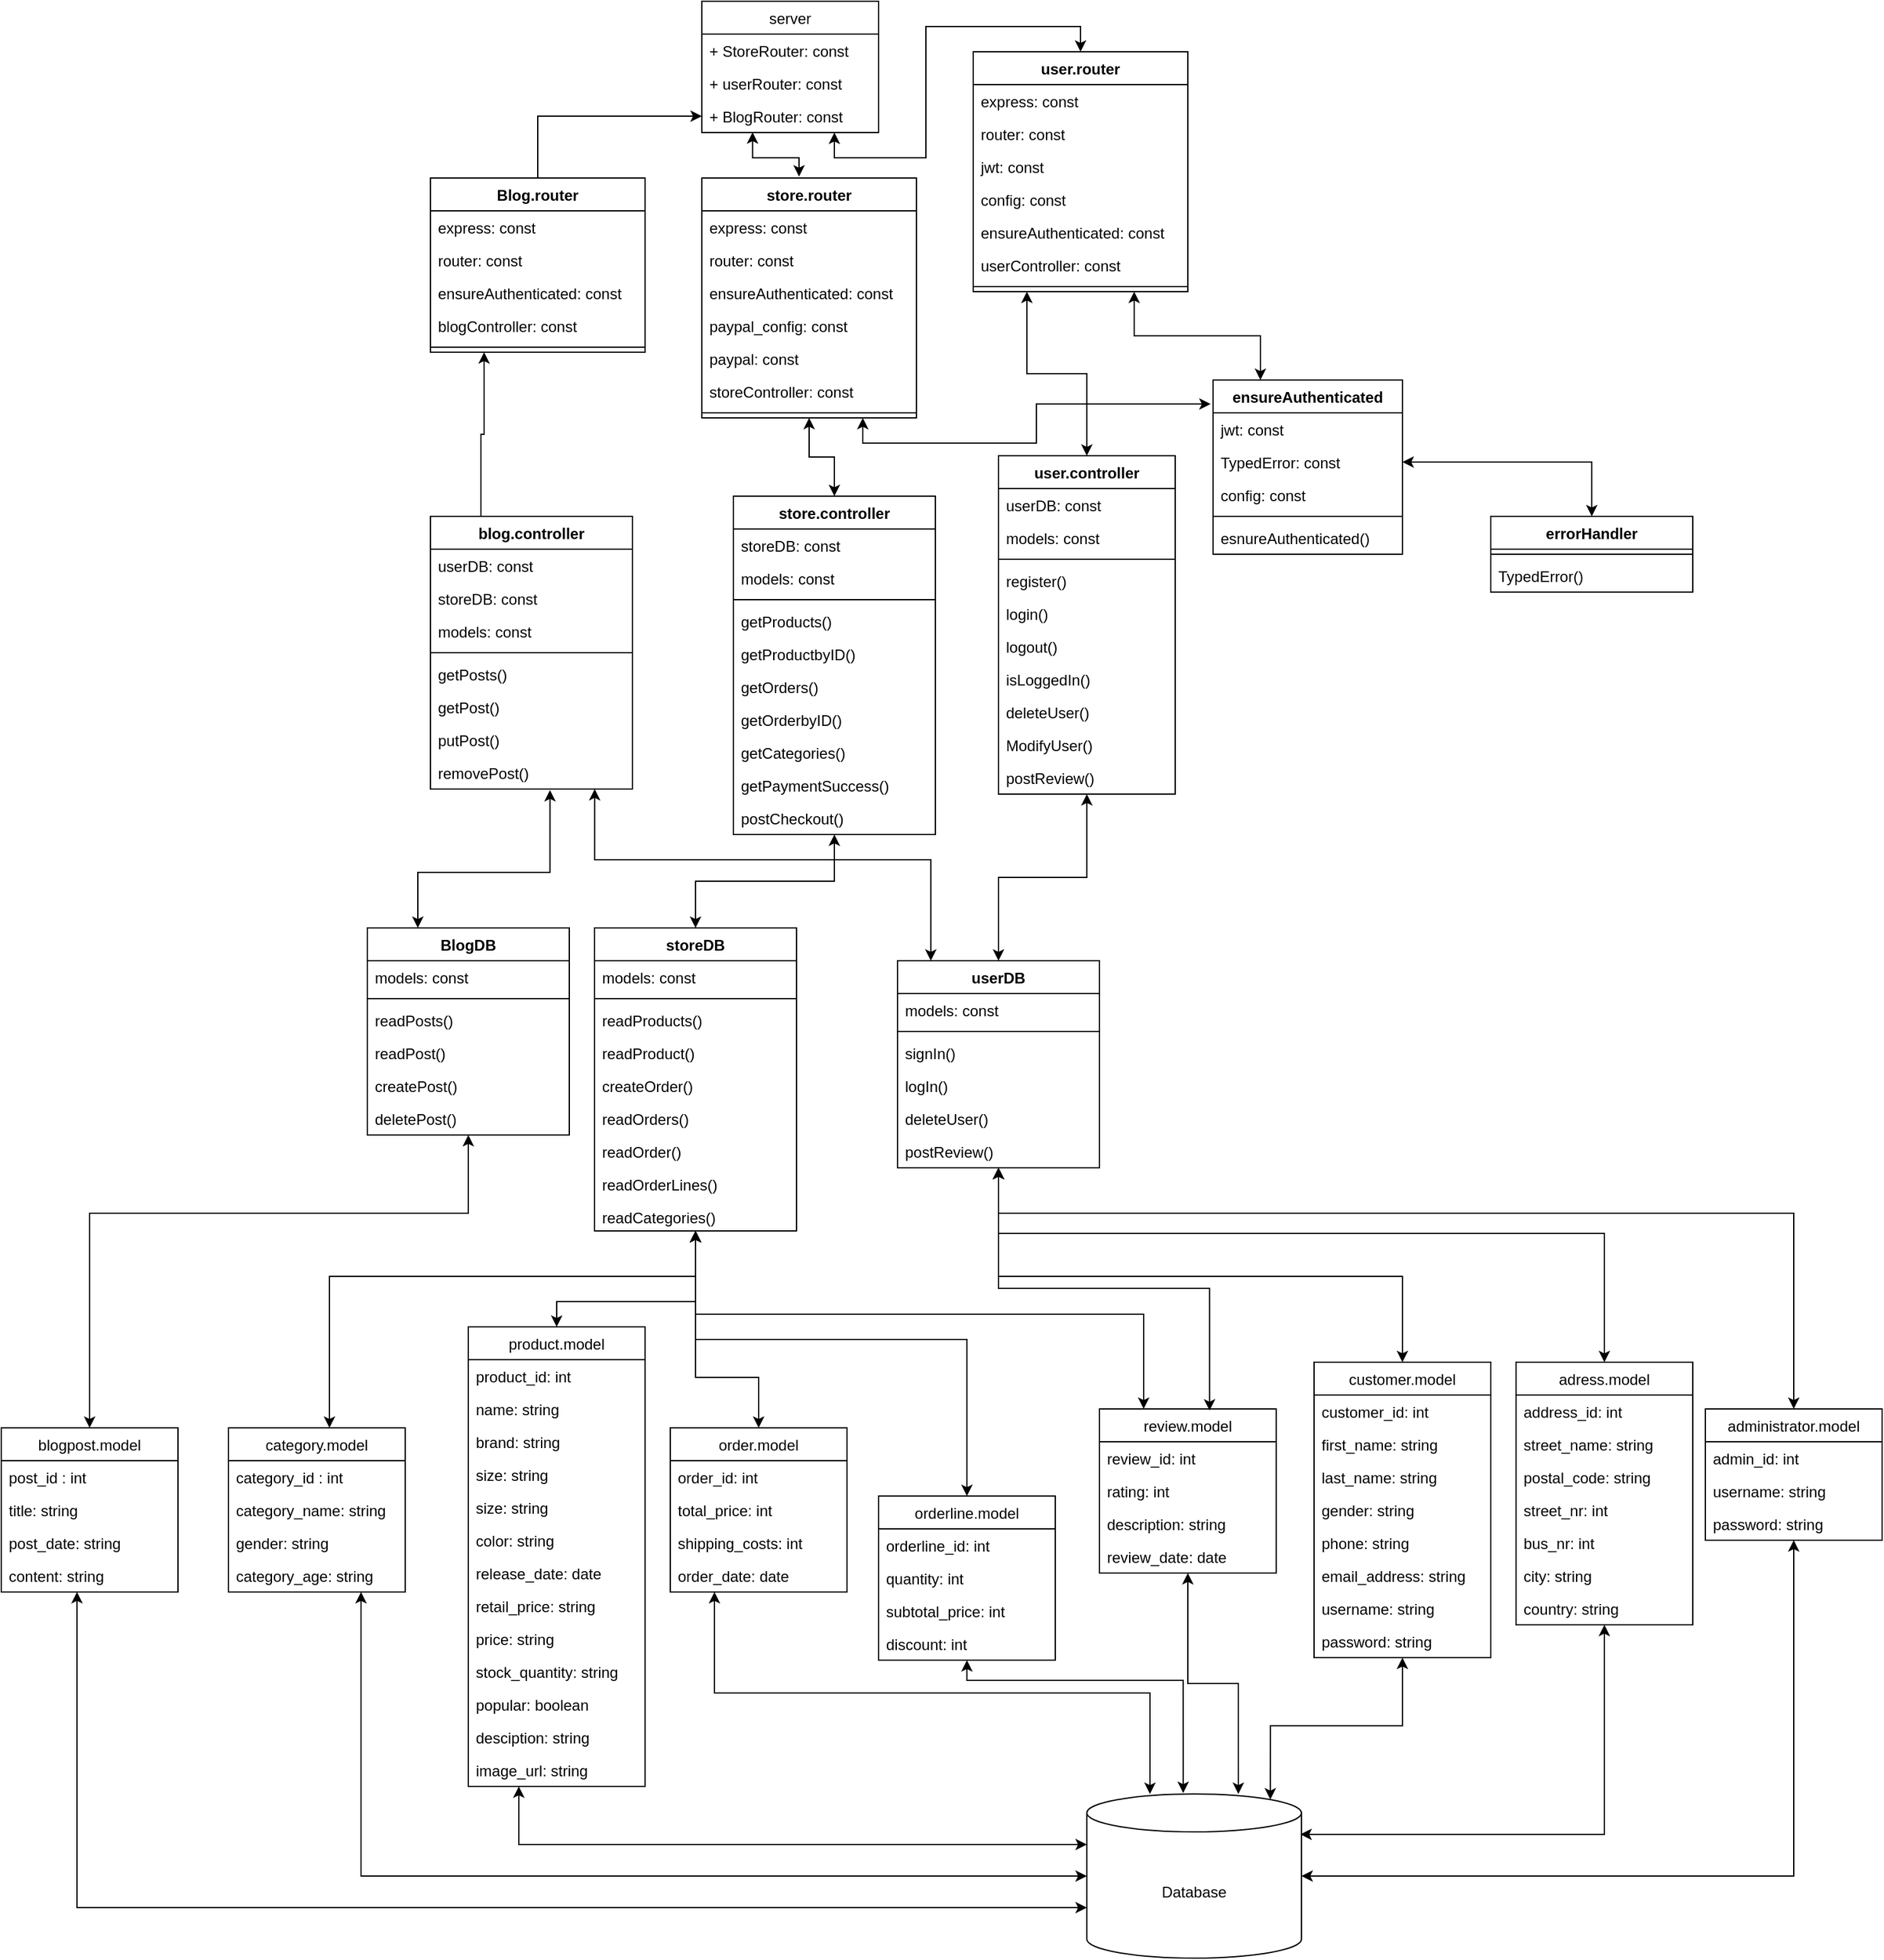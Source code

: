 <mxfile version="13.7.9" type="device"><diagram id="dWJwiuC-98E5kP8GfOJy" name="Page-1"><mxGraphModel dx="1770" dy="639" grid="1" gridSize="10" guides="1" tooltips="1" connect="1" arrows="1" fold="1" page="1" pageScale="1" pageWidth="1200" pageHeight="1920" math="0" shadow="0"><root><mxCell id="0"/><mxCell id="1" parent="0"/><mxCell id="LelX6BHAIcQ2Sh6Xool2-29" style="edgeStyle=orthogonalEdgeStyle;rounded=0;orthogonalLoop=1;jettySize=auto;html=1;exitX=0.287;exitY=0.992;exitDx=0;exitDy=0;entryX=0.453;entryY=-0.006;entryDx=0;entryDy=0;entryPerimeter=0;exitPerimeter=0;startArrow=classic;startFill=1;" parent="1" source="uLIlr8hU7cSh-UF26QbD-9" target="LelX6BHAIcQ2Sh6Xool2-59" edge="1"><mxGeometry relative="1" as="geometry"><mxPoint x="130" y="230" as="targetPoint"/></mxGeometry></mxCell><mxCell id="LelX6BHAIcQ2Sh6Xool2-30" style="edgeStyle=orthogonalEdgeStyle;rounded=0;orthogonalLoop=1;jettySize=auto;html=1;exitX=0.75;exitY=1;exitDx=0;exitDy=0;entryX=0.5;entryY=0;entryDx=0;entryDy=0;startArrow=classic;startFill=1;" parent="1" source="LelX6BHAIcQ2Sh6Xool2-1" target="LelX6BHAIcQ2Sh6Xool2-64" edge="1"><mxGeometry relative="1" as="geometry"><mxPoint x="300" y="59" as="targetPoint"/></mxGeometry></mxCell><mxCell id="LelX6BHAIcQ2Sh6Xool2-21" style="edgeStyle=orthogonalEdgeStyle;rounded=0;orthogonalLoop=1;jettySize=auto;html=1;entryX=0.5;entryY=0;entryDx=0;entryDy=0;exitX=0.5;exitY=1;exitDx=0;exitDy=0;startArrow=classic;startFill=1;" parent="1" source="LelX6BHAIcQ2Sh6Xool2-59" target="LelX6BHAIcQ2Sh6Xool2-47" edge="1"><mxGeometry relative="1" as="geometry"><mxPoint x="119.08" y="396" as="sourcePoint"/><mxPoint x="121.04" y="432.08" as="targetPoint"/></mxGeometry></mxCell><mxCell id="LelX6BHAIcQ2Sh6Xool2-28" style="edgeStyle=orthogonalEdgeStyle;rounded=0;orthogonalLoop=1;jettySize=auto;html=1;entryX=0.5;entryY=0;entryDx=0;entryDy=0;exitX=0.25;exitY=1;exitDx=0;exitDy=0;startArrow=classic;startFill=1;" parent="1" source="LelX6BHAIcQ2Sh6Xool2-64" target="LelX6BHAIcQ2Sh6Xool2-43" edge="1"><mxGeometry relative="1" as="geometry"><mxPoint x="360" y="320" as="sourcePoint"/><mxPoint x="414" y="410" as="targetPoint"/></mxGeometry></mxCell><mxCell id="LelX6BHAIcQ2Sh6Xool2-39" style="edgeStyle=orthogonalEdgeStyle;rounded=0;orthogonalLoop=1;jettySize=auto;html=1;exitX=0.75;exitY=1;exitDx=0;exitDy=0;startArrow=classic;startFill=1;entryX=-0.013;entryY=0.138;entryDx=0;entryDy=0;entryPerimeter=0;" parent="1" source="LelX6BHAIcQ2Sh6Xool2-59" target="LelX6BHAIcQ2Sh6Xool2-52" edge="1"><mxGeometry relative="1" as="geometry"><mxPoint x="159.03" y="396.988" as="sourcePoint"/><mxPoint x="580" y="380" as="targetPoint"/><Array as="points"><mxPoint x="143" y="360"/><mxPoint x="280" y="360"/><mxPoint x="280" y="329"/></Array></mxGeometry></mxCell><mxCell id="LelX6BHAIcQ2Sh6Xool2-40" style="edgeStyle=orthogonalEdgeStyle;rounded=0;orthogonalLoop=1;jettySize=auto;html=1;entryX=0.25;entryY=0;entryDx=0;entryDy=0;exitX=0.75;exitY=1;exitDx=0;exitDy=0;startArrow=classic;startFill=1;" parent="1" source="LelX6BHAIcQ2Sh6Xool2-64" target="LelX6BHAIcQ2Sh6Xool2-52" edge="1"><mxGeometry relative="1" as="geometry"><mxPoint x="600" y="260" as="sourcePoint"/><mxPoint x="540" y="380" as="targetPoint"/></mxGeometry></mxCell><mxCell id="qI-wN5TikFUmdST3_ZhS-9" style="edgeStyle=orthogonalEdgeStyle;rounded=0;orthogonalLoop=1;jettySize=auto;html=1;exitX=0.5;exitY=1;exitDx=0;exitDy=0;startArrow=classic;startFill=1;" parent="1" source="LelX6BHAIcQ2Sh6Xool2-43" target="LelX6BHAIcQ2Sh6Xool2-85" edge="1"><mxGeometry relative="1" as="geometry"/></mxCell><mxCell id="LelX6BHAIcQ2Sh6Xool2-74" style="edgeStyle=orthogonalEdgeStyle;rounded=0;orthogonalLoop=1;jettySize=auto;html=1;exitX=1;exitY=0.5;exitDx=0;exitDy=0;entryX=0.5;entryY=0;entryDx=0;entryDy=0;startArrow=classic;startFill=1;" parent="1" source="LelX6BHAIcQ2Sh6Xool2-38" target="LelX6BHAIcQ2Sh6Xool2-77" edge="1"><mxGeometry relative="1" as="geometry"><mxPoint x="860" y="529" as="targetPoint"/></mxGeometry></mxCell><mxCell id="qI-wN5TikFUmdST3_ZhS-7" style="edgeStyle=orthogonalEdgeStyle;rounded=0;orthogonalLoop=1;jettySize=auto;html=1;exitX=0.5;exitY=1;exitDx=0;exitDy=0;startArrow=classic;startFill=1;" parent="1" source="LelX6BHAIcQ2Sh6Xool2-47" target="LelX6BHAIcQ2Sh6Xool2-81" edge="1"><mxGeometry relative="1" as="geometry"/></mxCell><mxCell id="LelX6BHAIcQ2Sh6Xool2-64" value="user.router" style="swimlane;fontStyle=1;align=center;verticalAlign=top;childLayout=stackLayout;horizontal=1;startSize=26;horizontalStack=0;resizeParent=1;resizeParentMax=0;resizeLast=0;collapsible=1;marginBottom=0;" parent="1" vertex="1"><mxGeometry x="230" y="50" width="170" height="190" as="geometry"/></mxCell><mxCell id="LelX6BHAIcQ2Sh6Xool2-68" value="express: const" style="text;strokeColor=none;fillColor=none;align=left;verticalAlign=top;spacingLeft=4;spacingRight=4;overflow=hidden;rotatable=0;points=[[0,0.5],[1,0.5]];portConstraint=eastwest;" parent="LelX6BHAIcQ2Sh6Xool2-64" vertex="1"><mxGeometry y="26" width="170" height="26" as="geometry"/></mxCell><mxCell id="LelX6BHAIcQ2Sh6Xool2-69" value="router: const" style="text;strokeColor=none;fillColor=none;align=left;verticalAlign=top;spacingLeft=4;spacingRight=4;overflow=hidden;rotatable=0;points=[[0,0.5],[1,0.5]];portConstraint=eastwest;" parent="LelX6BHAIcQ2Sh6Xool2-64" vertex="1"><mxGeometry y="52" width="170" height="26" as="geometry"/></mxCell><mxCell id="LelX6BHAIcQ2Sh6Xool2-71" value="jwt: const" style="text;strokeColor=none;fillColor=none;align=left;verticalAlign=top;spacingLeft=4;spacingRight=4;overflow=hidden;rotatable=0;points=[[0,0.5],[1,0.5]];portConstraint=eastwest;" parent="LelX6BHAIcQ2Sh6Xool2-64" vertex="1"><mxGeometry y="78" width="170" height="26" as="geometry"/></mxCell><mxCell id="LelX6BHAIcQ2Sh6Xool2-72" value="config: const" style="text;strokeColor=none;fillColor=none;align=left;verticalAlign=top;spacingLeft=4;spacingRight=4;overflow=hidden;rotatable=0;points=[[0,0.5],[1,0.5]];portConstraint=eastwest;" parent="LelX6BHAIcQ2Sh6Xool2-64" vertex="1"><mxGeometry y="104" width="170" height="26" as="geometry"/></mxCell><mxCell id="LelX6BHAIcQ2Sh6Xool2-34" value="ensureAuthenticated: const" style="text;strokeColor=none;fillColor=none;align=left;verticalAlign=top;spacingLeft=4;spacingRight=4;overflow=hidden;rotatable=0;points=[[0,0.5],[1,0.5]];portConstraint=eastwest;" parent="LelX6BHAIcQ2Sh6Xool2-64" vertex="1"><mxGeometry y="130" width="170" height="26" as="geometry"/></mxCell><mxCell id="LelX6BHAIcQ2Sh6Xool2-25" value="userController: const" style="text;strokeColor=none;fillColor=none;align=left;verticalAlign=top;spacingLeft=4;spacingRight=4;overflow=hidden;rotatable=0;points=[[0,0.5],[1,0.5]];portConstraint=eastwest;" parent="LelX6BHAIcQ2Sh6Xool2-64" vertex="1"><mxGeometry y="156" width="170" height="26" as="geometry"/></mxCell><mxCell id="LelX6BHAIcQ2Sh6Xool2-66" value="" style="line;strokeWidth=1;fillColor=none;align=left;verticalAlign=middle;spacingTop=-1;spacingLeft=3;spacingRight=3;rotatable=0;labelPosition=right;points=[];portConstraint=eastwest;" parent="LelX6BHAIcQ2Sh6Xool2-64" vertex="1"><mxGeometry y="182" width="170" height="8" as="geometry"/></mxCell><mxCell id="LelX6BHAIcQ2Sh6Xool2-77" value="errorHandler" style="swimlane;fontStyle=1;align=center;verticalAlign=top;childLayout=stackLayout;horizontal=1;startSize=26;horizontalStack=0;resizeParent=1;resizeParentMax=0;resizeLast=0;collapsible=1;marginBottom=0;" parent="1" vertex="1"><mxGeometry x="640" y="418" width="160" height="60" as="geometry"/></mxCell><mxCell id="LelX6BHAIcQ2Sh6Xool2-79" value="" style="line;strokeWidth=1;fillColor=none;align=left;verticalAlign=middle;spacingTop=-1;spacingLeft=3;spacingRight=3;rotatable=0;labelPosition=right;points=[];portConstraint=eastwest;" parent="LelX6BHAIcQ2Sh6Xool2-77" vertex="1"><mxGeometry y="26" width="160" height="8" as="geometry"/></mxCell><mxCell id="LelX6BHAIcQ2Sh6Xool2-80" value="TypedError()" style="text;strokeColor=none;fillColor=none;align=left;verticalAlign=top;spacingLeft=4;spacingRight=4;overflow=hidden;rotatable=0;points=[[0,0.5],[1,0.5]];portConstraint=eastwest;" parent="LelX6BHAIcQ2Sh6Xool2-77" vertex="1"><mxGeometry y="34" width="160" height="26" as="geometry"/></mxCell><mxCell id="uLIlr8hU7cSh-UF26QbD-10" style="edgeStyle=orthogonalEdgeStyle;rounded=0;orthogonalLoop=1;jettySize=auto;html=1;exitX=0.5;exitY=0;exitDx=0;exitDy=0;entryX=0;entryY=0.5;entryDx=0;entryDy=0;" edge="1" parent="1" source="uLIlr8hU7cSh-UF26QbD-1" target="uLIlr8hU7cSh-UF26QbD-9"><mxGeometry relative="1" as="geometry"/></mxCell><mxCell id="LelX6BHAIcQ2Sh6Xool2-1" value="server" style="swimlane;fontStyle=0;childLayout=stackLayout;horizontal=1;startSize=26;fillColor=none;horizontalStack=0;resizeParent=1;resizeParentMax=0;resizeLast=0;collapsible=1;marginBottom=0;" parent="1" vertex="1"><mxGeometry x="15" y="10" width="140" height="104" as="geometry"/></mxCell><mxCell id="LelX6BHAIcQ2Sh6Xool2-2" value="+ StoreRouter: const" style="text;strokeColor=none;fillColor=none;align=left;verticalAlign=top;spacingLeft=4;spacingRight=4;overflow=hidden;rotatable=0;points=[[0,0.5],[1,0.5]];portConstraint=eastwest;" parent="LelX6BHAIcQ2Sh6Xool2-1" vertex="1"><mxGeometry y="26" width="140" height="26" as="geometry"/></mxCell><mxCell id="LelX6BHAIcQ2Sh6Xool2-3" value="+ userRouter: const" style="text;strokeColor=none;fillColor=none;align=left;verticalAlign=top;spacingLeft=4;spacingRight=4;overflow=hidden;rotatable=0;points=[[0,0.5],[1,0.5]];portConstraint=eastwest;" parent="LelX6BHAIcQ2Sh6Xool2-1" vertex="1"><mxGeometry y="52" width="140" height="26" as="geometry"/></mxCell><mxCell id="uLIlr8hU7cSh-UF26QbD-9" value="+ BlogRouter: const" style="text;strokeColor=none;fillColor=none;align=left;verticalAlign=top;spacingLeft=4;spacingRight=4;overflow=hidden;rotatable=0;points=[[0,0.5],[1,0.5]];portConstraint=eastwest;" vertex="1" parent="LelX6BHAIcQ2Sh6Xool2-1"><mxGeometry y="78" width="140" height="26" as="geometry"/></mxCell><mxCell id="uLIlr8hU7cSh-UF26QbD-1" value="Blog.router" style="swimlane;fontStyle=1;align=center;verticalAlign=top;childLayout=stackLayout;horizontal=1;startSize=26;horizontalStack=0;resizeParent=1;resizeParentMax=0;resizeLast=0;collapsible=1;marginBottom=0;" vertex="1" parent="1"><mxGeometry x="-200" y="150" width="170" height="138" as="geometry"/></mxCell><mxCell id="uLIlr8hU7cSh-UF26QbD-2" value="express: const" style="text;strokeColor=none;fillColor=none;align=left;verticalAlign=top;spacingLeft=4;spacingRight=4;overflow=hidden;rotatable=0;points=[[0,0.5],[1,0.5]];portConstraint=eastwest;" vertex="1" parent="uLIlr8hU7cSh-UF26QbD-1"><mxGeometry y="26" width="170" height="26" as="geometry"/></mxCell><mxCell id="uLIlr8hU7cSh-UF26QbD-3" value="router: const" style="text;strokeColor=none;fillColor=none;align=left;verticalAlign=top;spacingLeft=4;spacingRight=4;overflow=hidden;rotatable=0;points=[[0,0.5],[1,0.5]];portConstraint=eastwest;" vertex="1" parent="uLIlr8hU7cSh-UF26QbD-1"><mxGeometry y="52" width="170" height="26" as="geometry"/></mxCell><mxCell id="uLIlr8hU7cSh-UF26QbD-4" value="ensureAuthenticated: const" style="text;strokeColor=none;fillColor=none;align=left;verticalAlign=top;spacingLeft=4;spacingRight=4;overflow=hidden;rotatable=0;points=[[0,0.5],[1,0.5]];portConstraint=eastwest;" vertex="1" parent="uLIlr8hU7cSh-UF26QbD-1"><mxGeometry y="78" width="170" height="26" as="geometry"/></mxCell><mxCell id="uLIlr8hU7cSh-UF26QbD-7" value="blogController: const" style="text;strokeColor=none;fillColor=none;align=left;verticalAlign=top;spacingLeft=4;spacingRight=4;overflow=hidden;rotatable=0;points=[[0,0.5],[1,0.5]];portConstraint=eastwest;" vertex="1" parent="uLIlr8hU7cSh-UF26QbD-1"><mxGeometry y="104" width="170" height="26" as="geometry"/></mxCell><mxCell id="uLIlr8hU7cSh-UF26QbD-8" value="" style="line;strokeWidth=1;fillColor=none;align=left;verticalAlign=middle;spacingTop=-1;spacingLeft=3;spacingRight=3;rotatable=0;labelPosition=right;points=[];portConstraint=eastwest;" vertex="1" parent="uLIlr8hU7cSh-UF26QbD-1"><mxGeometry y="130" width="170" height="8" as="geometry"/></mxCell><mxCell id="uLIlr8hU7cSh-UF26QbD-21" style="edgeStyle=orthogonalEdgeStyle;rounded=0;orthogonalLoop=1;jettySize=auto;html=1;exitX=0.25;exitY=0;exitDx=0;exitDy=0;entryX=0.25;entryY=1;entryDx=0;entryDy=0;" edge="1" parent="1" source="uLIlr8hU7cSh-UF26QbD-11" target="uLIlr8hU7cSh-UF26QbD-1"><mxGeometry relative="1" as="geometry"/></mxCell><mxCell id="uLIlr8hU7cSh-UF26QbD-26" style="edgeStyle=orthogonalEdgeStyle;rounded=0;orthogonalLoop=1;jettySize=auto;html=1;exitX=0.592;exitY=1.031;exitDx=0;exitDy=0;entryX=0.25;entryY=0;entryDx=0;entryDy=0;exitPerimeter=0;startArrow=classic;startFill=1;" edge="1" parent="1" source="uLIlr8hU7cSh-UF26QbD-17" target="uLIlr8hU7cSh-UF26QbD-31"><mxGeometry relative="1" as="geometry"><Array as="points"><mxPoint x="-105" y="700"/><mxPoint x="-210" y="700"/></Array></mxGeometry></mxCell><mxCell id="uLIlr8hU7cSh-UF26QbD-11" value="blog.controller" style="swimlane;fontStyle=1;align=center;verticalAlign=top;childLayout=stackLayout;horizontal=1;startSize=26;horizontalStack=0;resizeParent=1;resizeParentMax=0;resizeLast=0;collapsible=1;marginBottom=0;" vertex="1" parent="1"><mxGeometry x="-200" y="418" width="160" height="216" as="geometry"/></mxCell><mxCell id="uLIlr8hU7cSh-UF26QbD-12" value="userDB: const" style="text;strokeColor=none;fillColor=none;align=left;verticalAlign=top;spacingLeft=4;spacingRight=4;overflow=hidden;rotatable=0;points=[[0,0.5],[1,0.5]];portConstraint=eastwest;" vertex="1" parent="uLIlr8hU7cSh-UF26QbD-11"><mxGeometry y="26" width="160" height="26" as="geometry"/></mxCell><mxCell id="uLIlr8hU7cSh-UF26QbD-22" value="storeDB: const" style="text;strokeColor=none;fillColor=none;align=left;verticalAlign=top;spacingLeft=4;spacingRight=4;overflow=hidden;rotatable=0;points=[[0,0.5],[1,0.5]];portConstraint=eastwest;" vertex="1" parent="uLIlr8hU7cSh-UF26QbD-11"><mxGeometry y="52" width="160" height="26" as="geometry"/></mxCell><mxCell id="uLIlr8hU7cSh-UF26QbD-23" value="models: const" style="text;strokeColor=none;fillColor=none;align=left;verticalAlign=top;spacingLeft=4;spacingRight=4;overflow=hidden;rotatable=0;points=[[0,0.5],[1,0.5]];portConstraint=eastwest;" vertex="1" parent="uLIlr8hU7cSh-UF26QbD-11"><mxGeometry y="78" width="160" height="26" as="geometry"/></mxCell><mxCell id="uLIlr8hU7cSh-UF26QbD-13" value="" style="line;strokeWidth=1;fillColor=none;align=left;verticalAlign=middle;spacingTop=-1;spacingLeft=3;spacingRight=3;rotatable=0;labelPosition=right;points=[];portConstraint=eastwest;" vertex="1" parent="uLIlr8hU7cSh-UF26QbD-11"><mxGeometry y="104" width="160" height="8" as="geometry"/></mxCell><mxCell id="uLIlr8hU7cSh-UF26QbD-14" value="getPosts()" style="text;strokeColor=none;fillColor=none;align=left;verticalAlign=top;spacingLeft=4;spacingRight=4;overflow=hidden;rotatable=0;points=[[0,0.5],[1,0.5]];portConstraint=eastwest;" vertex="1" parent="uLIlr8hU7cSh-UF26QbD-11"><mxGeometry y="112" width="160" height="26" as="geometry"/></mxCell><mxCell id="uLIlr8hU7cSh-UF26QbD-15" value="getPost()" style="text;strokeColor=none;fillColor=none;align=left;verticalAlign=top;spacingLeft=4;spacingRight=4;overflow=hidden;rotatable=0;points=[[0,0.5],[1,0.5]];portConstraint=eastwest;" vertex="1" parent="uLIlr8hU7cSh-UF26QbD-11"><mxGeometry y="138" width="160" height="26" as="geometry"/></mxCell><mxCell id="uLIlr8hU7cSh-UF26QbD-16" value="putPost()" style="text;strokeColor=none;fillColor=none;align=left;verticalAlign=top;spacingLeft=4;spacingRight=4;overflow=hidden;rotatable=0;points=[[0,0.5],[1,0.5]];portConstraint=eastwest;" vertex="1" parent="uLIlr8hU7cSh-UF26QbD-11"><mxGeometry y="164" width="160" height="26" as="geometry"/></mxCell><mxCell id="uLIlr8hU7cSh-UF26QbD-17" value="removePost()" style="text;strokeColor=none;fillColor=none;align=left;verticalAlign=top;spacingLeft=4;spacingRight=4;overflow=hidden;rotatable=0;points=[[0,0.5],[1,0.5]];portConstraint=eastwest;" vertex="1" parent="uLIlr8hU7cSh-UF26QbD-11"><mxGeometry y="190" width="160" height="26" as="geometry"/></mxCell><mxCell id="LelX6BHAIcQ2Sh6Xool2-47" value="store.controller" style="swimlane;fontStyle=1;align=center;verticalAlign=top;childLayout=stackLayout;horizontal=1;startSize=26;horizontalStack=0;resizeParent=1;resizeParentMax=0;resizeLast=0;collapsible=1;marginBottom=0;" parent="1" vertex="1"><mxGeometry x="40" y="402" width="160" height="268" as="geometry"/></mxCell><mxCell id="LelX6BHAIcQ2Sh6Xool2-48" value="storeDB: const" style="text;strokeColor=none;fillColor=none;align=left;verticalAlign=top;spacingLeft=4;spacingRight=4;overflow=hidden;rotatable=0;points=[[0,0.5],[1,0.5]];portConstraint=eastwest;" parent="LelX6BHAIcQ2Sh6Xool2-47" vertex="1"><mxGeometry y="26" width="160" height="26" as="geometry"/></mxCell><mxCell id="uLIlr8hU7cSh-UF26QbD-24" value="models: const" style="text;strokeColor=none;fillColor=none;align=left;verticalAlign=top;spacingLeft=4;spacingRight=4;overflow=hidden;rotatable=0;points=[[0,0.5],[1,0.5]];portConstraint=eastwest;" vertex="1" parent="LelX6BHAIcQ2Sh6Xool2-47"><mxGeometry y="52" width="160" height="26" as="geometry"/></mxCell><mxCell id="LelX6BHAIcQ2Sh6Xool2-49" value="" style="line;strokeWidth=1;fillColor=none;align=left;verticalAlign=middle;spacingTop=-1;spacingLeft=3;spacingRight=3;rotatable=0;labelPosition=right;points=[];portConstraint=eastwest;" parent="LelX6BHAIcQ2Sh6Xool2-47" vertex="1"><mxGeometry y="78" width="160" height="8" as="geometry"/></mxCell><mxCell id="LelX6BHAIcQ2Sh6Xool2-10" value="getProducts()" style="text;strokeColor=none;fillColor=none;align=left;verticalAlign=top;spacingLeft=4;spacingRight=4;overflow=hidden;rotatable=0;points=[[0,0.5],[1,0.5]];portConstraint=eastwest;" parent="LelX6BHAIcQ2Sh6Xool2-47" vertex="1"><mxGeometry y="86" width="160" height="26" as="geometry"/></mxCell><mxCell id="LelX6BHAIcQ2Sh6Xool2-11" value="getProductbyID()" style="text;strokeColor=none;fillColor=none;align=left;verticalAlign=top;spacingLeft=4;spacingRight=4;overflow=hidden;rotatable=0;points=[[0,0.5],[1,0.5]];portConstraint=eastwest;" parent="LelX6BHAIcQ2Sh6Xool2-47" vertex="1"><mxGeometry y="112" width="160" height="26" as="geometry"/></mxCell><mxCell id="LelX6BHAIcQ2Sh6Xool2-18" value="getOrders()" style="text;strokeColor=none;fillColor=none;align=left;verticalAlign=top;spacingLeft=4;spacingRight=4;overflow=hidden;rotatable=0;points=[[0,0.5],[1,0.5]];portConstraint=eastwest;" parent="LelX6BHAIcQ2Sh6Xool2-47" vertex="1"><mxGeometry y="138" width="160" height="26" as="geometry"/></mxCell><mxCell id="LelX6BHAIcQ2Sh6Xool2-17" value="getOrderbyID()" style="text;strokeColor=none;fillColor=none;align=left;verticalAlign=top;spacingLeft=4;spacingRight=4;overflow=hidden;rotatable=0;points=[[0,0.5],[1,0.5]];portConstraint=eastwest;" parent="LelX6BHAIcQ2Sh6Xool2-47" vertex="1"><mxGeometry y="164" width="160" height="26" as="geometry"/></mxCell><mxCell id="LelX6BHAIcQ2Sh6Xool2-12" value="getCategories()" style="text;strokeColor=none;fillColor=none;align=left;verticalAlign=top;spacingLeft=4;spacingRight=4;overflow=hidden;rotatable=0;points=[[0,0.5],[1,0.5]];portConstraint=eastwest;" parent="LelX6BHAIcQ2Sh6Xool2-47" vertex="1"><mxGeometry y="190" width="160" height="26" as="geometry"/></mxCell><mxCell id="LelX6BHAIcQ2Sh6Xool2-20" value="getPaymentSuccess()" style="text;strokeColor=none;fillColor=none;align=left;verticalAlign=top;spacingLeft=4;spacingRight=4;overflow=hidden;rotatable=0;points=[[0,0.5],[1,0.5]];portConstraint=eastwest;" parent="LelX6BHAIcQ2Sh6Xool2-47" vertex="1"><mxGeometry y="216" width="160" height="26" as="geometry"/></mxCell><mxCell id="LelX6BHAIcQ2Sh6Xool2-19" value="postCheckout()" style="text;strokeColor=none;fillColor=none;align=left;verticalAlign=top;spacingLeft=4;spacingRight=4;overflow=hidden;rotatable=0;points=[[0,0.5],[1,0.5]];portConstraint=eastwest;" parent="LelX6BHAIcQ2Sh6Xool2-47" vertex="1"><mxGeometry y="242" width="160" height="26" as="geometry"/></mxCell><mxCell id="LelX6BHAIcQ2Sh6Xool2-43" value="user.controller" style="swimlane;fontStyle=1;align=center;verticalAlign=top;childLayout=stackLayout;horizontal=1;startSize=26;horizontalStack=0;resizeParent=1;resizeParentMax=0;resizeLast=0;collapsible=1;marginBottom=0;" parent="1" vertex="1"><mxGeometry x="250" y="370" width="140" height="268" as="geometry"/></mxCell><mxCell id="LelX6BHAIcQ2Sh6Xool2-44" value="userDB: const" style="text;strokeColor=none;fillColor=none;align=left;verticalAlign=top;spacingLeft=4;spacingRight=4;overflow=hidden;rotatable=0;points=[[0,0.5],[1,0.5]];portConstraint=eastwest;" parent="LelX6BHAIcQ2Sh6Xool2-43" vertex="1"><mxGeometry y="26" width="140" height="26" as="geometry"/></mxCell><mxCell id="uLIlr8hU7cSh-UF26QbD-25" value="models: const" style="text;strokeColor=none;fillColor=none;align=left;verticalAlign=top;spacingLeft=4;spacingRight=4;overflow=hidden;rotatable=0;points=[[0,0.5],[1,0.5]];portConstraint=eastwest;" vertex="1" parent="LelX6BHAIcQ2Sh6Xool2-43"><mxGeometry y="52" width="140" height="26" as="geometry"/></mxCell><mxCell id="LelX6BHAIcQ2Sh6Xool2-45" value="" style="line;strokeWidth=1;fillColor=none;align=left;verticalAlign=middle;spacingTop=-1;spacingLeft=3;spacingRight=3;rotatable=0;labelPosition=right;points=[];portConstraint=eastwest;" parent="LelX6BHAIcQ2Sh6Xool2-43" vertex="1"><mxGeometry y="78" width="140" height="8" as="geometry"/></mxCell><mxCell id="LelX6BHAIcQ2Sh6Xool2-14" value="register()" style="text;strokeColor=none;fillColor=none;align=left;verticalAlign=top;spacingLeft=4;spacingRight=4;overflow=hidden;rotatable=0;points=[[0,0.5],[1,0.5]];portConstraint=eastwest;" parent="LelX6BHAIcQ2Sh6Xool2-43" vertex="1"><mxGeometry y="86" width="140" height="26" as="geometry"/></mxCell><mxCell id="LelX6BHAIcQ2Sh6Xool2-15" value="login()" style="text;strokeColor=none;fillColor=none;align=left;verticalAlign=top;spacingLeft=4;spacingRight=4;overflow=hidden;rotatable=0;points=[[0,0.5],[1,0.5]];portConstraint=eastwest;" parent="LelX6BHAIcQ2Sh6Xool2-43" vertex="1"><mxGeometry y="112" width="140" height="26" as="geometry"/></mxCell><mxCell id="uLIlr8hU7cSh-UF26QbD-30" value="logout()" style="text;strokeColor=none;fillColor=none;align=left;verticalAlign=top;spacingLeft=4;spacingRight=4;overflow=hidden;rotatable=0;points=[[0,0.5],[1,0.5]];portConstraint=eastwest;" vertex="1" parent="LelX6BHAIcQ2Sh6Xool2-43"><mxGeometry y="138" width="140" height="26" as="geometry"/></mxCell><mxCell id="qI-wN5TikFUmdST3_ZhS-18" value="isLoggedIn()" style="text;strokeColor=none;fillColor=none;align=left;verticalAlign=top;spacingLeft=4;spacingRight=4;overflow=hidden;rotatable=0;points=[[0,0.5],[1,0.5]];portConstraint=eastwest;" parent="LelX6BHAIcQ2Sh6Xool2-43" vertex="1"><mxGeometry y="164" width="140" height="26" as="geometry"/></mxCell><mxCell id="uLIlr8hU7cSh-UF26QbD-29" value="deleteUser()" style="text;strokeColor=none;fillColor=none;align=left;verticalAlign=top;spacingLeft=4;spacingRight=4;overflow=hidden;rotatable=0;points=[[0,0.5],[1,0.5]];portConstraint=eastwest;" vertex="1" parent="LelX6BHAIcQ2Sh6Xool2-43"><mxGeometry y="190" width="140" height="26" as="geometry"/></mxCell><mxCell id="P_MhPm6JXFf45W_K_Q6p-1" value="ModifyUser()" style="text;strokeColor=none;fillColor=none;align=left;verticalAlign=top;spacingLeft=4;spacingRight=4;overflow=hidden;rotatable=0;points=[[0,0.5],[1,0.5]];portConstraint=eastwest;" parent="LelX6BHAIcQ2Sh6Xool2-43" vertex="1"><mxGeometry y="216" width="140" height="26" as="geometry"/></mxCell><mxCell id="LelX6BHAIcQ2Sh6Xool2-22" value="postReview()" style="text;strokeColor=none;fillColor=none;align=left;verticalAlign=top;spacingLeft=4;spacingRight=4;overflow=hidden;rotatable=0;points=[[0,0.5],[1,0.5]];portConstraint=eastwest;" parent="LelX6BHAIcQ2Sh6Xool2-43" vertex="1"><mxGeometry y="242" width="140" height="26" as="geometry"/></mxCell><mxCell id="LelX6BHAIcQ2Sh6Xool2-52" value="ensureAuthenticated" style="swimlane;fontStyle=1;align=center;verticalAlign=top;childLayout=stackLayout;horizontal=1;startSize=26;horizontalStack=0;resizeParent=1;resizeParentMax=0;resizeLast=0;collapsible=1;marginBottom=0;" parent="1" vertex="1"><mxGeometry x="420" y="310" width="150" height="138" as="geometry"/></mxCell><mxCell id="LelX6BHAIcQ2Sh6Xool2-36" value="jwt: const" style="text;strokeColor=none;fillColor=none;align=left;verticalAlign=top;spacingLeft=4;spacingRight=4;overflow=hidden;rotatable=0;points=[[0,0.5],[1,0.5]];portConstraint=eastwest;" parent="LelX6BHAIcQ2Sh6Xool2-52" vertex="1"><mxGeometry y="26" width="150" height="26" as="geometry"/></mxCell><mxCell id="LelX6BHAIcQ2Sh6Xool2-38" value="TypedError: const" style="text;strokeColor=none;fillColor=none;align=left;verticalAlign=top;spacingLeft=4;spacingRight=4;overflow=hidden;rotatable=0;points=[[0,0.5],[1,0.5]];portConstraint=eastwest;" parent="LelX6BHAIcQ2Sh6Xool2-52" vertex="1"><mxGeometry y="52" width="150" height="26" as="geometry"/></mxCell><mxCell id="LelX6BHAIcQ2Sh6Xool2-37" value="config: const" style="text;strokeColor=none;fillColor=none;align=left;verticalAlign=top;spacingLeft=4;spacingRight=4;overflow=hidden;rotatable=0;points=[[0,0.5],[1,0.5]];portConstraint=eastwest;" parent="LelX6BHAIcQ2Sh6Xool2-52" vertex="1"><mxGeometry y="78" width="150" height="26" as="geometry"/></mxCell><mxCell id="LelX6BHAIcQ2Sh6Xool2-54" value="" style="line;strokeWidth=1;fillColor=none;align=left;verticalAlign=middle;spacingTop=-1;spacingLeft=3;spacingRight=3;rotatable=0;labelPosition=right;points=[];portConstraint=eastwest;" parent="LelX6BHAIcQ2Sh6Xool2-52" vertex="1"><mxGeometry y="104" width="150" height="8" as="geometry"/></mxCell><mxCell id="LelX6BHAIcQ2Sh6Xool2-41" value="esnureAuthenticated()" style="text;strokeColor=none;fillColor=none;align=left;verticalAlign=top;spacingLeft=4;spacingRight=4;overflow=hidden;rotatable=0;points=[[0,0.5],[1,0.5]];portConstraint=eastwest;" parent="LelX6BHAIcQ2Sh6Xool2-52" vertex="1"><mxGeometry y="112" width="150" height="26" as="geometry"/></mxCell><mxCell id="LelX6BHAIcQ2Sh6Xool2-59" value="store.router" style="swimlane;fontStyle=1;align=center;verticalAlign=top;childLayout=stackLayout;horizontal=1;startSize=26;horizontalStack=0;resizeParent=1;resizeParentMax=0;resizeLast=0;collapsible=1;marginBottom=0;" parent="1" vertex="1"><mxGeometry x="15" y="150" width="170" height="190" as="geometry"/></mxCell><mxCell id="LelX6BHAIcQ2Sh6Xool2-60" value="express: const" style="text;strokeColor=none;fillColor=none;align=left;verticalAlign=top;spacingLeft=4;spacingRight=4;overflow=hidden;rotatable=0;points=[[0,0.5],[1,0.5]];portConstraint=eastwest;" parent="LelX6BHAIcQ2Sh6Xool2-59" vertex="1"><mxGeometry y="26" width="170" height="26" as="geometry"/></mxCell><mxCell id="LelX6BHAIcQ2Sh6Xool2-63" value="router: const" style="text;strokeColor=none;fillColor=none;align=left;verticalAlign=top;spacingLeft=4;spacingRight=4;overflow=hidden;rotatable=0;points=[[0,0.5],[1,0.5]];portConstraint=eastwest;" parent="LelX6BHAIcQ2Sh6Xool2-59" vertex="1"><mxGeometry y="52" width="170" height="26" as="geometry"/></mxCell><mxCell id="LelX6BHAIcQ2Sh6Xool2-33" value="ensureAuthenticated: const" style="text;strokeColor=none;fillColor=none;align=left;verticalAlign=top;spacingLeft=4;spacingRight=4;overflow=hidden;rotatable=0;points=[[0,0.5],[1,0.5]];portConstraint=eastwest;" parent="LelX6BHAIcQ2Sh6Xool2-59" vertex="1"><mxGeometry y="78" width="170" height="26" as="geometry"/></mxCell><mxCell id="LelX6BHAIcQ2Sh6Xool2-75" value="paypal_config: const" style="text;strokeColor=none;fillColor=none;align=left;verticalAlign=top;spacingLeft=4;spacingRight=4;overflow=hidden;rotatable=0;points=[[0,0.5],[1,0.5]];portConstraint=eastwest;" parent="LelX6BHAIcQ2Sh6Xool2-59" vertex="1"><mxGeometry y="104" width="170" height="26" as="geometry"/></mxCell><mxCell id="LelX6BHAIcQ2Sh6Xool2-76" value="paypal: const" style="text;strokeColor=none;fillColor=none;align=left;verticalAlign=top;spacingLeft=4;spacingRight=4;overflow=hidden;rotatable=0;points=[[0,0.5],[1,0.5]];portConstraint=eastwest;" parent="LelX6BHAIcQ2Sh6Xool2-59" vertex="1"><mxGeometry y="130" width="170" height="26" as="geometry"/></mxCell><mxCell id="LelX6BHAIcQ2Sh6Xool2-6" value="storeController: const" style="text;strokeColor=none;fillColor=none;align=left;verticalAlign=top;spacingLeft=4;spacingRight=4;overflow=hidden;rotatable=0;points=[[0,0.5],[1,0.5]];portConstraint=eastwest;" parent="LelX6BHAIcQ2Sh6Xool2-59" vertex="1"><mxGeometry y="156" width="170" height="26" as="geometry"/></mxCell><mxCell id="LelX6BHAIcQ2Sh6Xool2-61" value="" style="line;strokeWidth=1;fillColor=none;align=left;verticalAlign=middle;spacingTop=-1;spacingLeft=3;spacingRight=3;rotatable=0;labelPosition=right;points=[];portConstraint=eastwest;" parent="LelX6BHAIcQ2Sh6Xool2-59" vertex="1"><mxGeometry y="182" width="170" height="8" as="geometry"/></mxCell><mxCell id="qI-wN5TikFUmdST3_ZhS-8" value="Database" style="shape=cylinder3;whiteSpace=wrap;html=1;boundedLbl=1;backgroundOutline=1;size=15;" parent="1" vertex="1"><mxGeometry x="320" y="1430" width="170" height="130" as="geometry"/></mxCell><mxCell id="P_MhPm6JXFf45W_K_Q6p-47" style="edgeStyle=orthogonalEdgeStyle;rounded=0;orthogonalLoop=1;jettySize=auto;html=1;exitX=0.75;exitY=1;exitDx=0;exitDy=0;startArrow=classic;startFill=1;" parent="1" source="P_MhPm6JXFf45W_K_Q6p-16" edge="1"><mxGeometry relative="1" as="geometry"><mxPoint x="320" y="1495" as="targetPoint"/><Array as="points"><mxPoint x="-255" y="1495"/></Array></mxGeometry></mxCell><mxCell id="P_MhPm6JXFf45W_K_Q6p-50" style="edgeStyle=orthogonalEdgeStyle;rounded=0;orthogonalLoop=1;jettySize=auto;html=1;exitX=0.25;exitY=1;exitDx=0;exitDy=0;startArrow=classic;startFill=1;" parent="1" source="P_MhPm6JXFf45W_K_Q6p-28" edge="1"><mxGeometry relative="1" as="geometry"><mxPoint x="370" y="1430" as="targetPoint"/><Array as="points"><mxPoint x="25" y="1350"/><mxPoint x="370" y="1350"/><mxPoint x="370" y="1430"/></Array></mxGeometry></mxCell><mxCell id="uLIlr8hU7cSh-UF26QbD-48" style="edgeStyle=orthogonalEdgeStyle;rounded=0;orthogonalLoop=1;jettySize=auto;html=1;startArrow=classic;startFill=1;" edge="1" parent="1" source="LelX6BHAIcQ2Sh6Xool2-81" target="P_MhPm6JXFf45W_K_Q6p-16"><mxGeometry relative="1" as="geometry"><Array as="points"><mxPoint x="10" y="1020"/><mxPoint x="-280" y="1020"/></Array></mxGeometry></mxCell><mxCell id="uLIlr8hU7cSh-UF26QbD-49" style="edgeStyle=orthogonalEdgeStyle;rounded=0;orthogonalLoop=1;jettySize=auto;html=1;entryX=0.5;entryY=0;entryDx=0;entryDy=0;startArrow=classic;startFill=1;" edge="1" parent="1" source="LelX6BHAIcQ2Sh6Xool2-81" target="P_MhPm6JXFf45W_K_Q6p-12"><mxGeometry relative="1" as="geometry"><Array as="points"><mxPoint x="10" y="1040"/><mxPoint x="-100" y="1040"/></Array></mxGeometry></mxCell><mxCell id="uLIlr8hU7cSh-UF26QbD-50" style="edgeStyle=orthogonalEdgeStyle;rounded=0;orthogonalLoop=1;jettySize=auto;html=1;startArrow=classic;startFill=1;" edge="1" parent="1" source="LelX6BHAIcQ2Sh6Xool2-81" target="P_MhPm6JXFf45W_K_Q6p-28"><mxGeometry relative="1" as="geometry"><Array as="points"><mxPoint x="10" y="1100"/><mxPoint x="60" y="1100"/></Array></mxGeometry></mxCell><mxCell id="uLIlr8hU7cSh-UF26QbD-51" style="edgeStyle=orthogonalEdgeStyle;rounded=0;orthogonalLoop=1;jettySize=auto;html=1;entryX=0.25;entryY=0;entryDx=0;entryDy=0;startArrow=classic;startFill=1;" edge="1" parent="1" source="LelX6BHAIcQ2Sh6Xool2-81" target="P_MhPm6JXFf45W_K_Q6p-24"><mxGeometry relative="1" as="geometry"><Array as="points"><mxPoint x="10" y="1050"/><mxPoint x="365" y="1050"/></Array></mxGeometry></mxCell><mxCell id="uLIlr8hU7cSh-UF26QbD-53" style="edgeStyle=orthogonalEdgeStyle;rounded=0;orthogonalLoop=1;jettySize=auto;html=1;startArrow=classic;startFill=1;" edge="1" parent="1" source="LelX6BHAIcQ2Sh6Xool2-81" target="P_MhPm6JXFf45W_K_Q6p-51"><mxGeometry relative="1" as="geometry"><Array as="points"><mxPoint x="10" y="1070"/><mxPoint x="225" y="1070"/></Array></mxGeometry></mxCell><mxCell id="LelX6BHAIcQ2Sh6Xool2-81" value="storeDB" style="swimlane;fontStyle=1;align=center;verticalAlign=top;childLayout=stackLayout;horizontal=1;startSize=26;horizontalStack=0;resizeParent=1;resizeParentMax=0;resizeLast=0;collapsible=1;marginBottom=0;" parent="1" vertex="1"><mxGeometry x="-70" y="744" width="160" height="240" as="geometry"/></mxCell><mxCell id="uLIlr8hU7cSh-UF26QbD-42" value="models: const" style="text;strokeColor=none;fillColor=none;align=left;verticalAlign=top;spacingLeft=4;spacingRight=4;overflow=hidden;rotatable=0;points=[[0,0.5],[1,0.5]];portConstraint=eastwest;" vertex="1" parent="LelX6BHAIcQ2Sh6Xool2-81"><mxGeometry y="26" width="160" height="26" as="geometry"/></mxCell><mxCell id="LelX6BHAIcQ2Sh6Xool2-83" value="" style="line;strokeWidth=1;fillColor=none;align=left;verticalAlign=middle;spacingTop=-1;spacingLeft=3;spacingRight=3;rotatable=0;labelPosition=right;points=[];portConstraint=eastwest;" parent="LelX6BHAIcQ2Sh6Xool2-81" vertex="1"><mxGeometry y="52" width="160" height="8" as="geometry"/></mxCell><mxCell id="qI-wN5TikFUmdST3_ZhS-1" value="readProducts()" style="text;strokeColor=none;fillColor=none;align=left;verticalAlign=top;spacingLeft=4;spacingRight=4;overflow=hidden;rotatable=0;points=[[0,0.5],[1,0.5]];portConstraint=eastwest;" parent="LelX6BHAIcQ2Sh6Xool2-81" vertex="1"><mxGeometry y="60" width="160" height="26" as="geometry"/></mxCell><mxCell id="qI-wN5TikFUmdST3_ZhS-2" value="readProduct()" style="text;strokeColor=none;fillColor=none;align=left;verticalAlign=top;spacingLeft=4;spacingRight=4;overflow=hidden;rotatable=0;points=[[0,0.5],[1,0.5]];portConstraint=eastwest;" parent="LelX6BHAIcQ2Sh6Xool2-81" vertex="1"><mxGeometry y="86" width="160" height="26" as="geometry"/></mxCell><mxCell id="qI-wN5TikFUmdST3_ZhS-4" value="createOrder()" style="text;strokeColor=none;fillColor=none;align=left;verticalAlign=top;spacingLeft=4;spacingRight=4;overflow=hidden;rotatable=0;points=[[0,0.5],[1,0.5]];portConstraint=eastwest;" parent="LelX6BHAIcQ2Sh6Xool2-81" vertex="1"><mxGeometry y="112" width="160" height="26" as="geometry"/></mxCell><mxCell id="qI-wN5TikFUmdST3_ZhS-6" value="readOrders()" style="text;strokeColor=none;fillColor=none;align=left;verticalAlign=top;spacingLeft=4;spacingRight=4;overflow=hidden;rotatable=0;points=[[0,0.5],[1,0.5]];portConstraint=eastwest;" parent="LelX6BHAIcQ2Sh6Xool2-81" vertex="1"><mxGeometry y="138" width="160" height="26" as="geometry"/></mxCell><mxCell id="P_MhPm6JXFf45W_K_Q6p-68" value="readOrder()" style="text;strokeColor=none;fillColor=none;align=left;verticalAlign=top;spacingLeft=4;spacingRight=4;overflow=hidden;rotatable=0;points=[[0,0.5],[1,0.5]];portConstraint=eastwest;" parent="LelX6BHAIcQ2Sh6Xool2-81" vertex="1"><mxGeometry y="164" width="160" height="26" as="geometry"/></mxCell><mxCell id="uLIlr8hU7cSh-UF26QbD-44" value="readOrderLines()" style="text;strokeColor=none;fillColor=none;align=left;verticalAlign=top;spacingLeft=4;spacingRight=4;overflow=hidden;rotatable=0;points=[[0,0.5],[1,0.5]];portConstraint=eastwest;" vertex="1" parent="LelX6BHAIcQ2Sh6Xool2-81"><mxGeometry y="190" width="160" height="26" as="geometry"/></mxCell><mxCell id="qI-wN5TikFUmdST3_ZhS-3" value="readCategories()" style="text;strokeColor=none;fillColor=none;align=left;verticalAlign=top;spacingLeft=4;spacingRight=4;overflow=hidden;rotatable=0;points=[[0,0.5],[1,0.5]];portConstraint=eastwest;" parent="LelX6BHAIcQ2Sh6Xool2-81" vertex="1"><mxGeometry y="216" width="160" height="24" as="geometry"/></mxCell><mxCell id="uLIlr8hU7cSh-UF26QbD-52" style="edgeStyle=orthogonalEdgeStyle;rounded=0;orthogonalLoop=1;jettySize=auto;html=1;entryX=0.5;entryY=0;entryDx=0;entryDy=0;startArrow=classic;startFill=1;" edge="1" parent="1" source="LelX6BHAIcQ2Sh6Xool2-85" target="P_MhPm6JXFf45W_K_Q6p-2"><mxGeometry relative="1" as="geometry"><Array as="points"><mxPoint x="250" y="1020"/><mxPoint x="570" y="1020"/></Array></mxGeometry></mxCell><mxCell id="uLIlr8hU7cSh-UF26QbD-54" style="edgeStyle=orthogonalEdgeStyle;rounded=0;orthogonalLoop=1;jettySize=auto;html=1;entryX=0.623;entryY=0.01;entryDx=0;entryDy=0;entryPerimeter=0;startArrow=classic;startFill=1;" edge="1" parent="1" source="LelX6BHAIcQ2Sh6Xool2-85" target="P_MhPm6JXFf45W_K_Q6p-24"><mxGeometry relative="1" as="geometry"/></mxCell><mxCell id="uLIlr8hU7cSh-UF26QbD-55" style="edgeStyle=orthogonalEdgeStyle;rounded=0;orthogonalLoop=1;jettySize=auto;html=1;entryX=0.5;entryY=0;entryDx=0;entryDy=0;startArrow=classic;startFill=1;" edge="1" parent="1" source="LelX6BHAIcQ2Sh6Xool2-85" target="P_MhPm6JXFf45W_K_Q6p-20"><mxGeometry relative="1" as="geometry"><Array as="points"><mxPoint x="250" y="986"/></Array></mxGeometry></mxCell><mxCell id="uLIlr8hU7cSh-UF26QbD-77" style="edgeStyle=orthogonalEdgeStyle;rounded=0;orthogonalLoop=1;jettySize=auto;html=1;entryX=0.5;entryY=0;entryDx=0;entryDy=0;startArrow=classic;startFill=1;" edge="1" parent="1" source="LelX6BHAIcQ2Sh6Xool2-85" target="uLIlr8hU7cSh-UF26QbD-72"><mxGeometry relative="1" as="geometry"><Array as="points"><mxPoint x="250" y="970"/><mxPoint x="880" y="970"/></Array></mxGeometry></mxCell><mxCell id="LelX6BHAIcQ2Sh6Xool2-85" value="userDB" style="swimlane;fontStyle=1;align=center;verticalAlign=top;childLayout=stackLayout;horizontal=1;startSize=26;horizontalStack=0;resizeParent=1;resizeParentMax=0;resizeLast=0;collapsible=1;marginBottom=0;" parent="1" vertex="1"><mxGeometry x="170" y="770" width="160" height="164" as="geometry"/></mxCell><mxCell id="uLIlr8hU7cSh-UF26QbD-43" value="models: const" style="text;strokeColor=none;fillColor=none;align=left;verticalAlign=top;spacingLeft=4;spacingRight=4;overflow=hidden;rotatable=0;points=[[0,0.5],[1,0.5]];portConstraint=eastwest;" vertex="1" parent="LelX6BHAIcQ2Sh6Xool2-85"><mxGeometry y="26" width="160" height="26" as="geometry"/></mxCell><mxCell id="LelX6BHAIcQ2Sh6Xool2-87" value="" style="line;strokeWidth=1;fillColor=none;align=left;verticalAlign=middle;spacingTop=-1;spacingLeft=3;spacingRight=3;rotatable=0;labelPosition=right;points=[];portConstraint=eastwest;" parent="LelX6BHAIcQ2Sh6Xool2-85" vertex="1"><mxGeometry y="52" width="160" height="8" as="geometry"/></mxCell><mxCell id="qI-wN5TikFUmdST3_ZhS-10" value="signIn()" style="text;strokeColor=none;fillColor=none;align=left;verticalAlign=top;spacingLeft=4;spacingRight=4;overflow=hidden;rotatable=0;points=[[0,0.5],[1,0.5]];portConstraint=eastwest;" parent="LelX6BHAIcQ2Sh6Xool2-85" vertex="1"><mxGeometry y="60" width="160" height="26" as="geometry"/></mxCell><mxCell id="qI-wN5TikFUmdST3_ZhS-11" value="logIn()" style="text;strokeColor=none;fillColor=none;align=left;verticalAlign=top;spacingLeft=4;spacingRight=4;overflow=hidden;rotatable=0;points=[[0,0.5],[1,0.5]];portConstraint=eastwest;" parent="LelX6BHAIcQ2Sh6Xool2-85" vertex="1"><mxGeometry y="86" width="160" height="26" as="geometry"/></mxCell><mxCell id="qI-wN5TikFUmdST3_ZhS-19" value="deleteUser()" style="text;strokeColor=none;fillColor=none;align=left;verticalAlign=top;spacingLeft=4;spacingRight=4;overflow=hidden;rotatable=0;points=[[0,0.5],[1,0.5]];portConstraint=eastwest;" parent="LelX6BHAIcQ2Sh6Xool2-85" vertex="1"><mxGeometry y="112" width="160" height="26" as="geometry"/></mxCell><mxCell id="P_MhPm6JXFf45W_K_Q6p-69" value="postReview()" style="text;strokeColor=none;fillColor=none;align=left;verticalAlign=top;spacingLeft=4;spacingRight=4;overflow=hidden;rotatable=0;points=[[0,0.5],[1,0.5]];portConstraint=eastwest;" parent="LelX6BHAIcQ2Sh6Xool2-85" vertex="1"><mxGeometry y="138" width="160" height="26" as="geometry"/></mxCell><mxCell id="uLIlr8hU7cSh-UF26QbD-27" style="edgeStyle=orthogonalEdgeStyle;rounded=0;orthogonalLoop=1;jettySize=auto;html=1;exitX=0.592;exitY=1.031;exitDx=0;exitDy=0;entryX=0.165;entryY=0;entryDx=0;entryDy=0;entryPerimeter=0;exitPerimeter=0;startArrow=classic;startFill=1;" edge="1" parent="1" target="LelX6BHAIcQ2Sh6Xool2-85"><mxGeometry relative="1" as="geometry"><mxPoint x="-69.88" y="633.996" as="sourcePoint"/><mxPoint x="15.0" y="742.758" as="targetPoint"/><Array as="points"><mxPoint x="-70" y="690"/><mxPoint x="196" y="690"/></Array></mxGeometry></mxCell><mxCell id="uLIlr8hU7cSh-UF26QbD-65" style="edgeStyle=orthogonalEdgeStyle;rounded=0;orthogonalLoop=1;jettySize=auto;html=1;startArrow=classic;startFill=1;" edge="1" parent="1" source="uLIlr8hU7cSh-UF26QbD-31" target="uLIlr8hU7cSh-UF26QbD-60"><mxGeometry relative="1" as="geometry"><Array as="points"><mxPoint x="-170" y="970"/><mxPoint x="-470" y="970"/></Array></mxGeometry></mxCell><mxCell id="uLIlr8hU7cSh-UF26QbD-31" value="BlogDB" style="swimlane;fontStyle=1;align=center;verticalAlign=top;childLayout=stackLayout;horizontal=1;startSize=26;horizontalStack=0;resizeParent=1;resizeParentMax=0;resizeLast=0;collapsible=1;marginBottom=0;" vertex="1" parent="1"><mxGeometry x="-250" y="744" width="160" height="164" as="geometry"/></mxCell><mxCell id="uLIlr8hU7cSh-UF26QbD-41" value="models: const" style="text;strokeColor=none;fillColor=none;align=left;verticalAlign=top;spacingLeft=4;spacingRight=4;overflow=hidden;rotatable=0;points=[[0,0.5],[1,0.5]];portConstraint=eastwest;" vertex="1" parent="uLIlr8hU7cSh-UF26QbD-31"><mxGeometry y="26" width="160" height="26" as="geometry"/></mxCell><mxCell id="uLIlr8hU7cSh-UF26QbD-32" value="" style="line;strokeWidth=1;fillColor=none;align=left;verticalAlign=middle;spacingTop=-1;spacingLeft=3;spacingRight=3;rotatable=0;labelPosition=right;points=[];portConstraint=eastwest;" vertex="1" parent="uLIlr8hU7cSh-UF26QbD-31"><mxGeometry y="52" width="160" height="8" as="geometry"/></mxCell><mxCell id="uLIlr8hU7cSh-UF26QbD-33" value="readPosts()" style="text;strokeColor=none;fillColor=none;align=left;verticalAlign=top;spacingLeft=4;spacingRight=4;overflow=hidden;rotatable=0;points=[[0,0.5],[1,0.5]];portConstraint=eastwest;" vertex="1" parent="uLIlr8hU7cSh-UF26QbD-31"><mxGeometry y="60" width="160" height="26" as="geometry"/></mxCell><mxCell id="uLIlr8hU7cSh-UF26QbD-34" value="readPost()" style="text;strokeColor=none;fillColor=none;align=left;verticalAlign=top;spacingLeft=4;spacingRight=4;overflow=hidden;rotatable=0;points=[[0,0.5],[1,0.5]];portConstraint=eastwest;" vertex="1" parent="uLIlr8hU7cSh-UF26QbD-31"><mxGeometry y="86" width="160" height="26" as="geometry"/></mxCell><mxCell id="uLIlr8hU7cSh-UF26QbD-35" value="createPost()" style="text;strokeColor=none;fillColor=none;align=left;verticalAlign=top;spacingLeft=4;spacingRight=4;overflow=hidden;rotatable=0;points=[[0,0.5],[1,0.5]];portConstraint=eastwest;" vertex="1" parent="uLIlr8hU7cSh-UF26QbD-31"><mxGeometry y="112" width="160" height="26" as="geometry"/></mxCell><mxCell id="uLIlr8hU7cSh-UF26QbD-36" value="deletePost()" style="text;strokeColor=none;fillColor=none;align=left;verticalAlign=top;spacingLeft=4;spacingRight=4;overflow=hidden;rotatable=0;points=[[0,0.5],[1,0.5]];portConstraint=eastwest;" vertex="1" parent="uLIlr8hU7cSh-UF26QbD-31"><mxGeometry y="138" width="160" height="26" as="geometry"/></mxCell><mxCell id="P_MhPm6JXFf45W_K_Q6p-28" value="order.model" style="swimlane;fontStyle=0;childLayout=stackLayout;horizontal=1;startSize=26;fillColor=none;horizontalStack=0;resizeParent=1;resizeParentMax=0;resizeLast=0;collapsible=1;marginBottom=0;" parent="1" vertex="1"><mxGeometry x="-10" y="1140" width="140" height="130" as="geometry"/></mxCell><mxCell id="P_MhPm6JXFf45W_K_Q6p-29" value="order_id: int" style="text;strokeColor=none;fillColor=none;align=left;verticalAlign=top;spacingLeft=4;spacingRight=4;overflow=hidden;rotatable=0;points=[[0,0.5],[1,0.5]];portConstraint=eastwest;" parent="P_MhPm6JXFf45W_K_Q6p-28" vertex="1"><mxGeometry y="26" width="140" height="26" as="geometry"/></mxCell><mxCell id="P_MhPm6JXFf45W_K_Q6p-30" value="total_price: int" style="text;strokeColor=none;fillColor=none;align=left;verticalAlign=top;spacingLeft=4;spacingRight=4;overflow=hidden;rotatable=0;points=[[0,0.5],[1,0.5]];portConstraint=eastwest;" parent="P_MhPm6JXFf45W_K_Q6p-28" vertex="1"><mxGeometry y="52" width="140" height="26" as="geometry"/></mxCell><mxCell id="P_MhPm6JXFf45W_K_Q6p-31" value="shipping_costs: int" style="text;strokeColor=none;fillColor=none;align=left;verticalAlign=top;spacingLeft=4;spacingRight=4;overflow=hidden;rotatable=0;points=[[0,0.5],[1,0.5]];portConstraint=eastwest;" parent="P_MhPm6JXFf45W_K_Q6p-28" vertex="1"><mxGeometry y="78" width="140" height="26" as="geometry"/></mxCell><mxCell id="P_MhPm6JXFf45W_K_Q6p-48" value="order_date: date" style="text;strokeColor=none;fillColor=none;align=left;verticalAlign=top;spacingLeft=4;spacingRight=4;overflow=hidden;rotatable=0;points=[[0,0.5],[1,0.5]];portConstraint=eastwest;" parent="P_MhPm6JXFf45W_K_Q6p-28" vertex="1"><mxGeometry y="104" width="140" height="26" as="geometry"/></mxCell><mxCell id="uLIlr8hU7cSh-UF26QbD-59" style="edgeStyle=orthogonalEdgeStyle;rounded=0;orthogonalLoop=1;jettySize=auto;html=1;entryX=0.706;entryY=0;entryDx=0;entryDy=0;entryPerimeter=0;startArrow=classic;startFill=1;" edge="1" parent="1" source="P_MhPm6JXFf45W_K_Q6p-24" target="qI-wN5TikFUmdST3_ZhS-8"><mxGeometry relative="1" as="geometry"/></mxCell><mxCell id="P_MhPm6JXFf45W_K_Q6p-24" value="review.model" style="swimlane;fontStyle=0;childLayout=stackLayout;horizontal=1;startSize=26;fillColor=none;horizontalStack=0;resizeParent=1;resizeParentMax=0;resizeLast=0;collapsible=1;marginBottom=0;" parent="1" vertex="1"><mxGeometry x="330" y="1125" width="140" height="130" as="geometry"/></mxCell><mxCell id="P_MhPm6JXFf45W_K_Q6p-25" value="review_id: int" style="text;strokeColor=none;fillColor=none;align=left;verticalAlign=top;spacingLeft=4;spacingRight=4;overflow=hidden;rotatable=0;points=[[0,0.5],[1,0.5]];portConstraint=eastwest;" parent="P_MhPm6JXFf45W_K_Q6p-24" vertex="1"><mxGeometry y="26" width="140" height="26" as="geometry"/></mxCell><mxCell id="P_MhPm6JXFf45W_K_Q6p-26" value="rating: int" style="text;strokeColor=none;fillColor=none;align=left;verticalAlign=top;spacingLeft=4;spacingRight=4;overflow=hidden;rotatable=0;points=[[0,0.5],[1,0.5]];portConstraint=eastwest;" parent="P_MhPm6JXFf45W_K_Q6p-24" vertex="1"><mxGeometry y="52" width="140" height="26" as="geometry"/></mxCell><mxCell id="P_MhPm6JXFf45W_K_Q6p-27" value="description: string" style="text;strokeColor=none;fillColor=none;align=left;verticalAlign=top;spacingLeft=4;spacingRight=4;overflow=hidden;rotatable=0;points=[[0,0.5],[1,0.5]];portConstraint=eastwest;" parent="P_MhPm6JXFf45W_K_Q6p-24" vertex="1"><mxGeometry y="78" width="140" height="26" as="geometry"/></mxCell><mxCell id="uLIlr8hU7cSh-UF26QbD-71" value="review_date: date" style="text;strokeColor=none;fillColor=none;align=left;verticalAlign=top;spacingLeft=4;spacingRight=4;overflow=hidden;rotatable=0;points=[[0,0.5],[1,0.5]];portConstraint=eastwest;" vertex="1" parent="P_MhPm6JXFf45W_K_Q6p-24"><mxGeometry y="104" width="140" height="26" as="geometry"/></mxCell><mxCell id="uLIlr8hU7cSh-UF26QbD-57" style="edgeStyle=orthogonalEdgeStyle;rounded=0;orthogonalLoop=1;jettySize=auto;html=1;entryX=0.449;entryY=-0.006;entryDx=0;entryDy=0;entryPerimeter=0;startArrow=classic;startFill=1;" edge="1" parent="1" source="P_MhPm6JXFf45W_K_Q6p-51" target="qI-wN5TikFUmdST3_ZhS-8"><mxGeometry relative="1" as="geometry"><Array as="points"><mxPoint x="225" y="1340"/><mxPoint x="396" y="1340"/></Array></mxGeometry></mxCell><mxCell id="P_MhPm6JXFf45W_K_Q6p-51" value="orderline.model" style="swimlane;fontStyle=0;childLayout=stackLayout;horizontal=1;startSize=26;fillColor=none;horizontalStack=0;resizeParent=1;resizeParentMax=0;resizeLast=0;collapsible=1;marginBottom=0;" parent="1" vertex="1"><mxGeometry x="155" y="1194" width="140" height="130" as="geometry"/></mxCell><mxCell id="P_MhPm6JXFf45W_K_Q6p-52" value="orderline_id: int" style="text;strokeColor=none;fillColor=none;align=left;verticalAlign=top;spacingLeft=4;spacingRight=4;overflow=hidden;rotatable=0;points=[[0,0.5],[1,0.5]];portConstraint=eastwest;" parent="P_MhPm6JXFf45W_K_Q6p-51" vertex="1"><mxGeometry y="26" width="140" height="26" as="geometry"/></mxCell><mxCell id="P_MhPm6JXFf45W_K_Q6p-53" value="quantity: int" style="text;strokeColor=none;fillColor=none;align=left;verticalAlign=top;spacingLeft=4;spacingRight=4;overflow=hidden;rotatable=0;points=[[0,0.5],[1,0.5]];portConstraint=eastwest;" parent="P_MhPm6JXFf45W_K_Q6p-51" vertex="1"><mxGeometry y="52" width="140" height="26" as="geometry"/></mxCell><mxCell id="P_MhPm6JXFf45W_K_Q6p-54" value="subtotal_price: int" style="text;strokeColor=none;fillColor=none;align=left;verticalAlign=top;spacingLeft=4;spacingRight=4;overflow=hidden;rotatable=0;points=[[0,0.5],[1,0.5]];portConstraint=eastwest;" parent="P_MhPm6JXFf45W_K_Q6p-51" vertex="1"><mxGeometry y="78" width="140" height="26" as="geometry"/></mxCell><mxCell id="P_MhPm6JXFf45W_K_Q6p-55" value="discount: int" style="text;strokeColor=none;fillColor=none;align=left;verticalAlign=top;spacingLeft=4;spacingRight=4;overflow=hidden;rotatable=0;points=[[0,0.5],[1,0.5]];portConstraint=eastwest;" parent="P_MhPm6JXFf45W_K_Q6p-51" vertex="1"><mxGeometry y="104" width="140" height="26" as="geometry"/></mxCell><mxCell id="uLIlr8hU7cSh-UF26QbD-47" style="edgeStyle=orthogonalEdgeStyle;rounded=0;orthogonalLoop=1;jettySize=auto;html=1;entryX=0;entryY=0;entryDx=0;entryDy=40;entryPerimeter=0;startArrow=classic;startFill=1;" edge="1" parent="1" source="P_MhPm6JXFf45W_K_Q6p-12" target="qI-wN5TikFUmdST3_ZhS-8"><mxGeometry relative="1" as="geometry"><Array as="points"><mxPoint x="-130" y="1470"/></Array></mxGeometry></mxCell><mxCell id="uLIlr8hU7cSh-UF26QbD-58" style="edgeStyle=orthogonalEdgeStyle;rounded=0;orthogonalLoop=1;jettySize=auto;html=1;entryX=0.855;entryY=0;entryDx=0;entryDy=4.35;entryPerimeter=0;startArrow=classic;startFill=1;" edge="1" parent="1" source="P_MhPm6JXFf45W_K_Q6p-2" target="qI-wN5TikFUmdST3_ZhS-8"><mxGeometry relative="1" as="geometry"><Array as="points"><mxPoint x="570" y="1376"/><mxPoint x="465" y="1376"/></Array></mxGeometry></mxCell><mxCell id="P_MhPm6JXFf45W_K_Q6p-2" value="customer.model" style="swimlane;fontStyle=0;childLayout=stackLayout;horizontal=1;startSize=26;fillColor=none;horizontalStack=0;resizeParent=1;resizeParentMax=0;resizeLast=0;collapsible=1;marginBottom=0;" parent="1" vertex="1"><mxGeometry x="500" y="1088" width="140" height="234" as="geometry"/></mxCell><mxCell id="P_MhPm6JXFf45W_K_Q6p-3" value="customer_id: int" style="text;strokeColor=none;fillColor=none;align=left;verticalAlign=top;spacingLeft=4;spacingRight=4;overflow=hidden;rotatable=0;points=[[0,0.5],[1,0.5]];portConstraint=eastwest;" parent="P_MhPm6JXFf45W_K_Q6p-2" vertex="1"><mxGeometry y="26" width="140" height="26" as="geometry"/></mxCell><mxCell id="P_MhPm6JXFf45W_K_Q6p-4" value="first_name: string" style="text;strokeColor=none;fillColor=none;align=left;verticalAlign=top;spacingLeft=4;spacingRight=4;overflow=hidden;rotatable=0;points=[[0,0.5],[1,0.5]];portConstraint=eastwest;" parent="P_MhPm6JXFf45W_K_Q6p-2" vertex="1"><mxGeometry y="52" width="140" height="26" as="geometry"/></mxCell><mxCell id="P_MhPm6JXFf45W_K_Q6p-5" value="last_name: string" style="text;strokeColor=none;fillColor=none;align=left;verticalAlign=top;spacingLeft=4;spacingRight=4;overflow=hidden;rotatable=0;points=[[0,0.5],[1,0.5]];portConstraint=eastwest;" parent="P_MhPm6JXFf45W_K_Q6p-2" vertex="1"><mxGeometry y="78" width="140" height="26" as="geometry"/></mxCell><mxCell id="P_MhPm6JXFf45W_K_Q6p-42" value="gender: string" style="text;strokeColor=none;fillColor=none;align=left;verticalAlign=top;spacingLeft=4;spacingRight=4;overflow=hidden;rotatable=0;points=[[0,0.5],[1,0.5]];portConstraint=eastwest;" parent="P_MhPm6JXFf45W_K_Q6p-2" vertex="1"><mxGeometry y="104" width="140" height="26" as="geometry"/></mxCell><mxCell id="P_MhPm6JXFf45W_K_Q6p-43" value="phone: string" style="text;strokeColor=none;fillColor=none;align=left;verticalAlign=top;spacingLeft=4;spacingRight=4;overflow=hidden;rotatable=0;points=[[0,0.5],[1,0.5]];portConstraint=eastwest;" parent="P_MhPm6JXFf45W_K_Q6p-2" vertex="1"><mxGeometry y="130" width="140" height="26" as="geometry"/></mxCell><mxCell id="P_MhPm6JXFf45W_K_Q6p-44" value="email_address: string" style="text;strokeColor=none;fillColor=none;align=left;verticalAlign=top;spacingLeft=4;spacingRight=4;overflow=hidden;rotatable=0;points=[[0,0.5],[1,0.5]];portConstraint=eastwest;" parent="P_MhPm6JXFf45W_K_Q6p-2" vertex="1"><mxGeometry y="156" width="140" height="26" as="geometry"/></mxCell><mxCell id="P_MhPm6JXFf45W_K_Q6p-46" value="username: string" style="text;strokeColor=none;fillColor=none;align=left;verticalAlign=top;spacingLeft=4;spacingRight=4;overflow=hidden;rotatable=0;points=[[0,0.5],[1,0.5]];portConstraint=eastwest;" parent="P_MhPm6JXFf45W_K_Q6p-2" vertex="1"><mxGeometry y="182" width="140" height="26" as="geometry"/></mxCell><mxCell id="P_MhPm6JXFf45W_K_Q6p-45" value="password: string" style="text;strokeColor=none;fillColor=none;align=left;verticalAlign=top;spacingLeft=4;spacingRight=4;overflow=hidden;rotatable=0;points=[[0,0.5],[1,0.5]];portConstraint=eastwest;" parent="P_MhPm6JXFf45W_K_Q6p-2" vertex="1"><mxGeometry y="208" width="140" height="26" as="geometry"/></mxCell><mxCell id="uLIlr8hU7cSh-UF26QbD-56" style="edgeStyle=orthogonalEdgeStyle;rounded=0;orthogonalLoop=1;jettySize=auto;html=1;entryX=0.995;entryY=0.246;entryDx=0;entryDy=0;entryPerimeter=0;startArrow=classic;startFill=1;" edge="1" parent="1" source="P_MhPm6JXFf45W_K_Q6p-20" target="qI-wN5TikFUmdST3_ZhS-8"><mxGeometry relative="1" as="geometry"><Array as="points"><mxPoint x="730" y="1462"/></Array></mxGeometry></mxCell><mxCell id="P_MhPm6JXFf45W_K_Q6p-16" value="category.model" style="swimlane;fontStyle=0;childLayout=stackLayout;horizontal=1;startSize=26;fillColor=none;horizontalStack=0;resizeParent=1;resizeParentMax=0;resizeLast=0;collapsible=1;marginBottom=0;" parent="1" vertex="1"><mxGeometry x="-360" y="1140" width="140" height="130" as="geometry"/></mxCell><mxCell id="P_MhPm6JXFf45W_K_Q6p-17" value="category_id : int" style="text;strokeColor=none;fillColor=none;align=left;verticalAlign=top;spacingLeft=4;spacingRight=4;overflow=hidden;rotatable=0;points=[[0,0.5],[1,0.5]];portConstraint=eastwest;" parent="P_MhPm6JXFf45W_K_Q6p-16" vertex="1"><mxGeometry y="26" width="140" height="26" as="geometry"/></mxCell><mxCell id="P_MhPm6JXFf45W_K_Q6p-18" value="category_name: string" style="text;strokeColor=none;fillColor=none;align=left;verticalAlign=top;spacingLeft=4;spacingRight=4;overflow=hidden;rotatable=0;points=[[0,0.5],[1,0.5]];portConstraint=eastwest;" parent="P_MhPm6JXFf45W_K_Q6p-16" vertex="1"><mxGeometry y="52" width="140" height="26" as="geometry"/></mxCell><mxCell id="P_MhPm6JXFf45W_K_Q6p-38" value="gender: string&#10;" style="text;strokeColor=none;fillColor=none;align=left;verticalAlign=top;spacingLeft=4;spacingRight=4;overflow=hidden;rotatable=0;points=[[0,0.5],[1,0.5]];portConstraint=eastwest;" parent="P_MhPm6JXFf45W_K_Q6p-16" vertex="1"><mxGeometry y="78" width="140" height="26" as="geometry"/></mxCell><mxCell id="P_MhPm6JXFf45W_K_Q6p-19" value="category_age: string&#10;" style="text;strokeColor=none;fillColor=none;align=left;verticalAlign=top;spacingLeft=4;spacingRight=4;overflow=hidden;rotatable=0;points=[[0,0.5],[1,0.5]];portConstraint=eastwest;" parent="P_MhPm6JXFf45W_K_Q6p-16" vertex="1"><mxGeometry y="104" width="140" height="26" as="geometry"/></mxCell><mxCell id="uLIlr8hU7cSh-UF26QbD-66" style="edgeStyle=orthogonalEdgeStyle;rounded=0;orthogonalLoop=1;jettySize=auto;html=1;entryX=0;entryY=0;entryDx=0;entryDy=90;entryPerimeter=0;startArrow=classic;startFill=1;" edge="1" parent="1" source="uLIlr8hU7cSh-UF26QbD-60" target="qI-wN5TikFUmdST3_ZhS-8"><mxGeometry relative="1" as="geometry"><Array as="points"><mxPoint x="-480" y="1520"/></Array></mxGeometry></mxCell><mxCell id="uLIlr8hU7cSh-UF26QbD-60" value="blogpost.model" style="swimlane;fontStyle=0;childLayout=stackLayout;horizontal=1;startSize=26;fillColor=none;horizontalStack=0;resizeParent=1;resizeParentMax=0;resizeLast=0;collapsible=1;marginBottom=0;" vertex="1" parent="1"><mxGeometry x="-540" y="1140" width="140" height="130" as="geometry"/></mxCell><mxCell id="uLIlr8hU7cSh-UF26QbD-61" value="post_id : int" style="text;strokeColor=none;fillColor=none;align=left;verticalAlign=top;spacingLeft=4;spacingRight=4;overflow=hidden;rotatable=0;points=[[0,0.5],[1,0.5]];portConstraint=eastwest;" vertex="1" parent="uLIlr8hU7cSh-UF26QbD-60"><mxGeometry y="26" width="140" height="26" as="geometry"/></mxCell><mxCell id="uLIlr8hU7cSh-UF26QbD-62" value="title: string" style="text;strokeColor=none;fillColor=none;align=left;verticalAlign=top;spacingLeft=4;spacingRight=4;overflow=hidden;rotatable=0;points=[[0,0.5],[1,0.5]];portConstraint=eastwest;" vertex="1" parent="uLIlr8hU7cSh-UF26QbD-60"><mxGeometry y="52" width="140" height="26" as="geometry"/></mxCell><mxCell id="uLIlr8hU7cSh-UF26QbD-63" value="post_date: string&#10;" style="text;strokeColor=none;fillColor=none;align=left;verticalAlign=top;spacingLeft=4;spacingRight=4;overflow=hidden;rotatable=0;points=[[0,0.5],[1,0.5]];portConstraint=eastwest;" vertex="1" parent="uLIlr8hU7cSh-UF26QbD-60"><mxGeometry y="78" width="140" height="26" as="geometry"/></mxCell><mxCell id="uLIlr8hU7cSh-UF26QbD-64" value="content: string&#10;" style="text;strokeColor=none;fillColor=none;align=left;verticalAlign=top;spacingLeft=4;spacingRight=4;overflow=hidden;rotatable=0;points=[[0,0.5],[1,0.5]];portConstraint=eastwest;" vertex="1" parent="uLIlr8hU7cSh-UF26QbD-60"><mxGeometry y="104" width="140" height="26" as="geometry"/></mxCell><mxCell id="P_MhPm6JXFf45W_K_Q6p-12" value="product.model" style="swimlane;fontStyle=0;childLayout=stackLayout;horizontal=1;startSize=26;fillColor=none;horizontalStack=0;resizeParent=1;resizeParentMax=0;resizeLast=0;collapsible=1;marginBottom=0;" parent="1" vertex="1"><mxGeometry x="-170" y="1060" width="140" height="364" as="geometry"/></mxCell><mxCell id="P_MhPm6JXFf45W_K_Q6p-13" value="product_id: int" style="text;strokeColor=none;fillColor=none;align=left;verticalAlign=top;spacingLeft=4;spacingRight=4;overflow=hidden;rotatable=0;points=[[0,0.5],[1,0.5]];portConstraint=eastwest;" parent="P_MhPm6JXFf45W_K_Q6p-12" vertex="1"><mxGeometry y="26" width="140" height="26" as="geometry"/></mxCell><mxCell id="P_MhPm6JXFf45W_K_Q6p-14" value="name: string" style="text;strokeColor=none;fillColor=none;align=left;verticalAlign=top;spacingLeft=4;spacingRight=4;overflow=hidden;rotatable=0;points=[[0,0.5],[1,0.5]];portConstraint=eastwest;" parent="P_MhPm6JXFf45W_K_Q6p-12" vertex="1"><mxGeometry y="52" width="140" height="26" as="geometry"/></mxCell><mxCell id="P_MhPm6JXFf45W_K_Q6p-56" value="brand: string" style="text;strokeColor=none;fillColor=none;align=left;verticalAlign=top;spacingLeft=4;spacingRight=4;overflow=hidden;rotatable=0;points=[[0,0.5],[1,0.5]];portConstraint=eastwest;" parent="P_MhPm6JXFf45W_K_Q6p-12" vertex="1"><mxGeometry y="78" width="140" height="26" as="geometry"/></mxCell><mxCell id="P_MhPm6JXFf45W_K_Q6p-57" value="size: string" style="text;strokeColor=none;fillColor=none;align=left;verticalAlign=top;spacingLeft=4;spacingRight=4;overflow=hidden;rotatable=0;points=[[0,0.5],[1,0.5]];portConstraint=eastwest;" parent="P_MhPm6JXFf45W_K_Q6p-12" vertex="1"><mxGeometry y="104" width="140" height="26" as="geometry"/></mxCell><mxCell id="P_MhPm6JXFf45W_K_Q6p-58" value="size: string" style="text;strokeColor=none;fillColor=none;align=left;verticalAlign=top;spacingLeft=4;spacingRight=4;overflow=hidden;rotatable=0;points=[[0,0.5],[1,0.5]];portConstraint=eastwest;" parent="P_MhPm6JXFf45W_K_Q6p-12" vertex="1"><mxGeometry y="130" width="140" height="26" as="geometry"/></mxCell><mxCell id="P_MhPm6JXFf45W_K_Q6p-15" value="color: string" style="text;strokeColor=none;fillColor=none;align=left;verticalAlign=top;spacingLeft=4;spacingRight=4;overflow=hidden;rotatable=0;points=[[0,0.5],[1,0.5]];portConstraint=eastwest;" parent="P_MhPm6JXFf45W_K_Q6p-12" vertex="1"><mxGeometry y="156" width="140" height="26" as="geometry"/></mxCell><mxCell id="P_MhPm6JXFf45W_K_Q6p-60" value="release_date: date" style="text;strokeColor=none;fillColor=none;align=left;verticalAlign=top;spacingLeft=4;spacingRight=4;overflow=hidden;rotatable=0;points=[[0,0.5],[1,0.5]];portConstraint=eastwest;" parent="P_MhPm6JXFf45W_K_Q6p-12" vertex="1"><mxGeometry y="182" width="140" height="26" as="geometry"/></mxCell><mxCell id="P_MhPm6JXFf45W_K_Q6p-59" value="retail_price: string" style="text;strokeColor=none;fillColor=none;align=left;verticalAlign=top;spacingLeft=4;spacingRight=4;overflow=hidden;rotatable=0;points=[[0,0.5],[1,0.5]];portConstraint=eastwest;" parent="P_MhPm6JXFf45W_K_Q6p-12" vertex="1"><mxGeometry y="208" width="140" height="26" as="geometry"/></mxCell><mxCell id="P_MhPm6JXFf45W_K_Q6p-61" value="price: string" style="text;strokeColor=none;fillColor=none;align=left;verticalAlign=top;spacingLeft=4;spacingRight=4;overflow=hidden;rotatable=0;points=[[0,0.5],[1,0.5]];portConstraint=eastwest;" parent="P_MhPm6JXFf45W_K_Q6p-12" vertex="1"><mxGeometry y="234" width="140" height="26" as="geometry"/></mxCell><mxCell id="P_MhPm6JXFf45W_K_Q6p-62" value="stock_quantity: string" style="text;strokeColor=none;fillColor=none;align=left;verticalAlign=top;spacingLeft=4;spacingRight=4;overflow=hidden;rotatable=0;points=[[0,0.5],[1,0.5]];portConstraint=eastwest;" parent="P_MhPm6JXFf45W_K_Q6p-12" vertex="1"><mxGeometry y="260" width="140" height="26" as="geometry"/></mxCell><mxCell id="uLIlr8hU7cSh-UF26QbD-68" value="popular: boolean" style="text;strokeColor=none;fillColor=none;align=left;verticalAlign=top;spacingLeft=4;spacingRight=4;overflow=hidden;rotatable=0;points=[[0,0.5],[1,0.5]];portConstraint=eastwest;" vertex="1" parent="P_MhPm6JXFf45W_K_Q6p-12"><mxGeometry y="286" width="140" height="26" as="geometry"/></mxCell><mxCell id="uLIlr8hU7cSh-UF26QbD-69" value="desciption: string" style="text;strokeColor=none;fillColor=none;align=left;verticalAlign=top;spacingLeft=4;spacingRight=4;overflow=hidden;rotatable=0;points=[[0,0.5],[1,0.5]];portConstraint=eastwest;" vertex="1" parent="P_MhPm6JXFf45W_K_Q6p-12"><mxGeometry y="312" width="140" height="26" as="geometry"/></mxCell><mxCell id="uLIlr8hU7cSh-UF26QbD-70" value="image_url: string" style="text;strokeColor=none;fillColor=none;align=left;verticalAlign=top;spacingLeft=4;spacingRight=4;overflow=hidden;rotatable=0;points=[[0,0.5],[1,0.5]];portConstraint=eastwest;" vertex="1" parent="P_MhPm6JXFf45W_K_Q6p-12"><mxGeometry y="338" width="140" height="26" as="geometry"/></mxCell><mxCell id="uLIlr8hU7cSh-UF26QbD-78" style="edgeStyle=orthogonalEdgeStyle;rounded=0;orthogonalLoop=1;jettySize=auto;html=1;entryX=1;entryY=0.5;entryDx=0;entryDy=0;entryPerimeter=0;startArrow=classic;startFill=1;" edge="1" parent="1" source="uLIlr8hU7cSh-UF26QbD-72" target="qI-wN5TikFUmdST3_ZhS-8"><mxGeometry relative="1" as="geometry"><Array as="points"><mxPoint x="880" y="1495"/></Array></mxGeometry></mxCell><mxCell id="P_MhPm6JXFf45W_K_Q6p-20" value="adress.model" style="swimlane;fontStyle=0;childLayout=stackLayout;horizontal=1;startSize=26;fillColor=none;horizontalStack=0;resizeParent=1;resizeParentMax=0;resizeLast=0;collapsible=1;marginBottom=0;" parent="1" vertex="1"><mxGeometry x="660" y="1088" width="140" height="208" as="geometry"/></mxCell><mxCell id="P_MhPm6JXFf45W_K_Q6p-21" value="address_id: int" style="text;strokeColor=none;fillColor=none;align=left;verticalAlign=top;spacingLeft=4;spacingRight=4;overflow=hidden;rotatable=0;points=[[0,0.5],[1,0.5]];portConstraint=eastwest;" parent="P_MhPm6JXFf45W_K_Q6p-20" vertex="1"><mxGeometry y="26" width="140" height="26" as="geometry"/></mxCell><mxCell id="P_MhPm6JXFf45W_K_Q6p-22" value="street_name: string" style="text;strokeColor=none;fillColor=none;align=left;verticalAlign=top;spacingLeft=4;spacingRight=4;overflow=hidden;rotatable=0;points=[[0,0.5],[1,0.5]];portConstraint=eastwest;" parent="P_MhPm6JXFf45W_K_Q6p-20" vertex="1"><mxGeometry y="52" width="140" height="26" as="geometry"/></mxCell><mxCell id="P_MhPm6JXFf45W_K_Q6p-33" value="postal_code: string&#10;" style="text;strokeColor=none;fillColor=none;align=left;verticalAlign=top;spacingLeft=4;spacingRight=4;overflow=hidden;rotatable=0;points=[[0,0.5],[1,0.5]];portConstraint=eastwest;" parent="P_MhPm6JXFf45W_K_Q6p-20" vertex="1"><mxGeometry y="78" width="140" height="26" as="geometry"/></mxCell><mxCell id="P_MhPm6JXFf45W_K_Q6p-34" value="street_nr: int&#10;" style="text;strokeColor=none;fillColor=none;align=left;verticalAlign=top;spacingLeft=4;spacingRight=4;overflow=hidden;rotatable=0;points=[[0,0.5],[1,0.5]];portConstraint=eastwest;" parent="P_MhPm6JXFf45W_K_Q6p-20" vertex="1"><mxGeometry y="104" width="140" height="26" as="geometry"/></mxCell><mxCell id="P_MhPm6JXFf45W_K_Q6p-35" value="bus_nr: int" style="text;strokeColor=none;fillColor=none;align=left;verticalAlign=top;spacingLeft=4;spacingRight=4;overflow=hidden;rotatable=0;points=[[0,0.5],[1,0.5]];portConstraint=eastwest;" parent="P_MhPm6JXFf45W_K_Q6p-20" vertex="1"><mxGeometry y="130" width="140" height="26" as="geometry"/></mxCell><mxCell id="P_MhPm6JXFf45W_K_Q6p-36" value="city: string&#10;" style="text;strokeColor=none;fillColor=none;align=left;verticalAlign=top;spacingLeft=4;spacingRight=4;overflow=hidden;rotatable=0;points=[[0,0.5],[1,0.5]];portConstraint=eastwest;" parent="P_MhPm6JXFf45W_K_Q6p-20" vertex="1"><mxGeometry y="156" width="140" height="26" as="geometry"/></mxCell><mxCell id="P_MhPm6JXFf45W_K_Q6p-23" value="country: string&#10;" style="text;strokeColor=none;fillColor=none;align=left;verticalAlign=top;spacingLeft=4;spacingRight=4;overflow=hidden;rotatable=0;points=[[0,0.5],[1,0.5]];portConstraint=eastwest;" parent="P_MhPm6JXFf45W_K_Q6p-20" vertex="1"><mxGeometry y="182" width="140" height="26" as="geometry"/></mxCell><mxCell id="uLIlr8hU7cSh-UF26QbD-72" value="administrator.model" style="swimlane;fontStyle=0;childLayout=stackLayout;horizontal=1;startSize=26;fillColor=none;horizontalStack=0;resizeParent=1;resizeParentMax=0;resizeLast=0;collapsible=1;marginBottom=0;" vertex="1" parent="1"><mxGeometry x="810" y="1125" width="140" height="104" as="geometry"/></mxCell><mxCell id="uLIlr8hU7cSh-UF26QbD-73" value="admin_id: int" style="text;strokeColor=none;fillColor=none;align=left;verticalAlign=top;spacingLeft=4;spacingRight=4;overflow=hidden;rotatable=0;points=[[0,0.5],[1,0.5]];portConstraint=eastwest;" vertex="1" parent="uLIlr8hU7cSh-UF26QbD-72"><mxGeometry y="26" width="140" height="26" as="geometry"/></mxCell><mxCell id="uLIlr8hU7cSh-UF26QbD-74" value="username: string" style="text;strokeColor=none;fillColor=none;align=left;verticalAlign=top;spacingLeft=4;spacingRight=4;overflow=hidden;rotatable=0;points=[[0,0.5],[1,0.5]];portConstraint=eastwest;" vertex="1" parent="uLIlr8hU7cSh-UF26QbD-72"><mxGeometry y="52" width="140" height="26" as="geometry"/></mxCell><mxCell id="uLIlr8hU7cSh-UF26QbD-75" value="password: string" style="text;strokeColor=none;fillColor=none;align=left;verticalAlign=top;spacingLeft=4;spacingRight=4;overflow=hidden;rotatable=0;points=[[0,0.5],[1,0.5]];portConstraint=eastwest;" vertex="1" parent="uLIlr8hU7cSh-UF26QbD-72"><mxGeometry y="78" width="140" height="26" as="geometry"/></mxCell></root></mxGraphModel></diagram></mxfile>